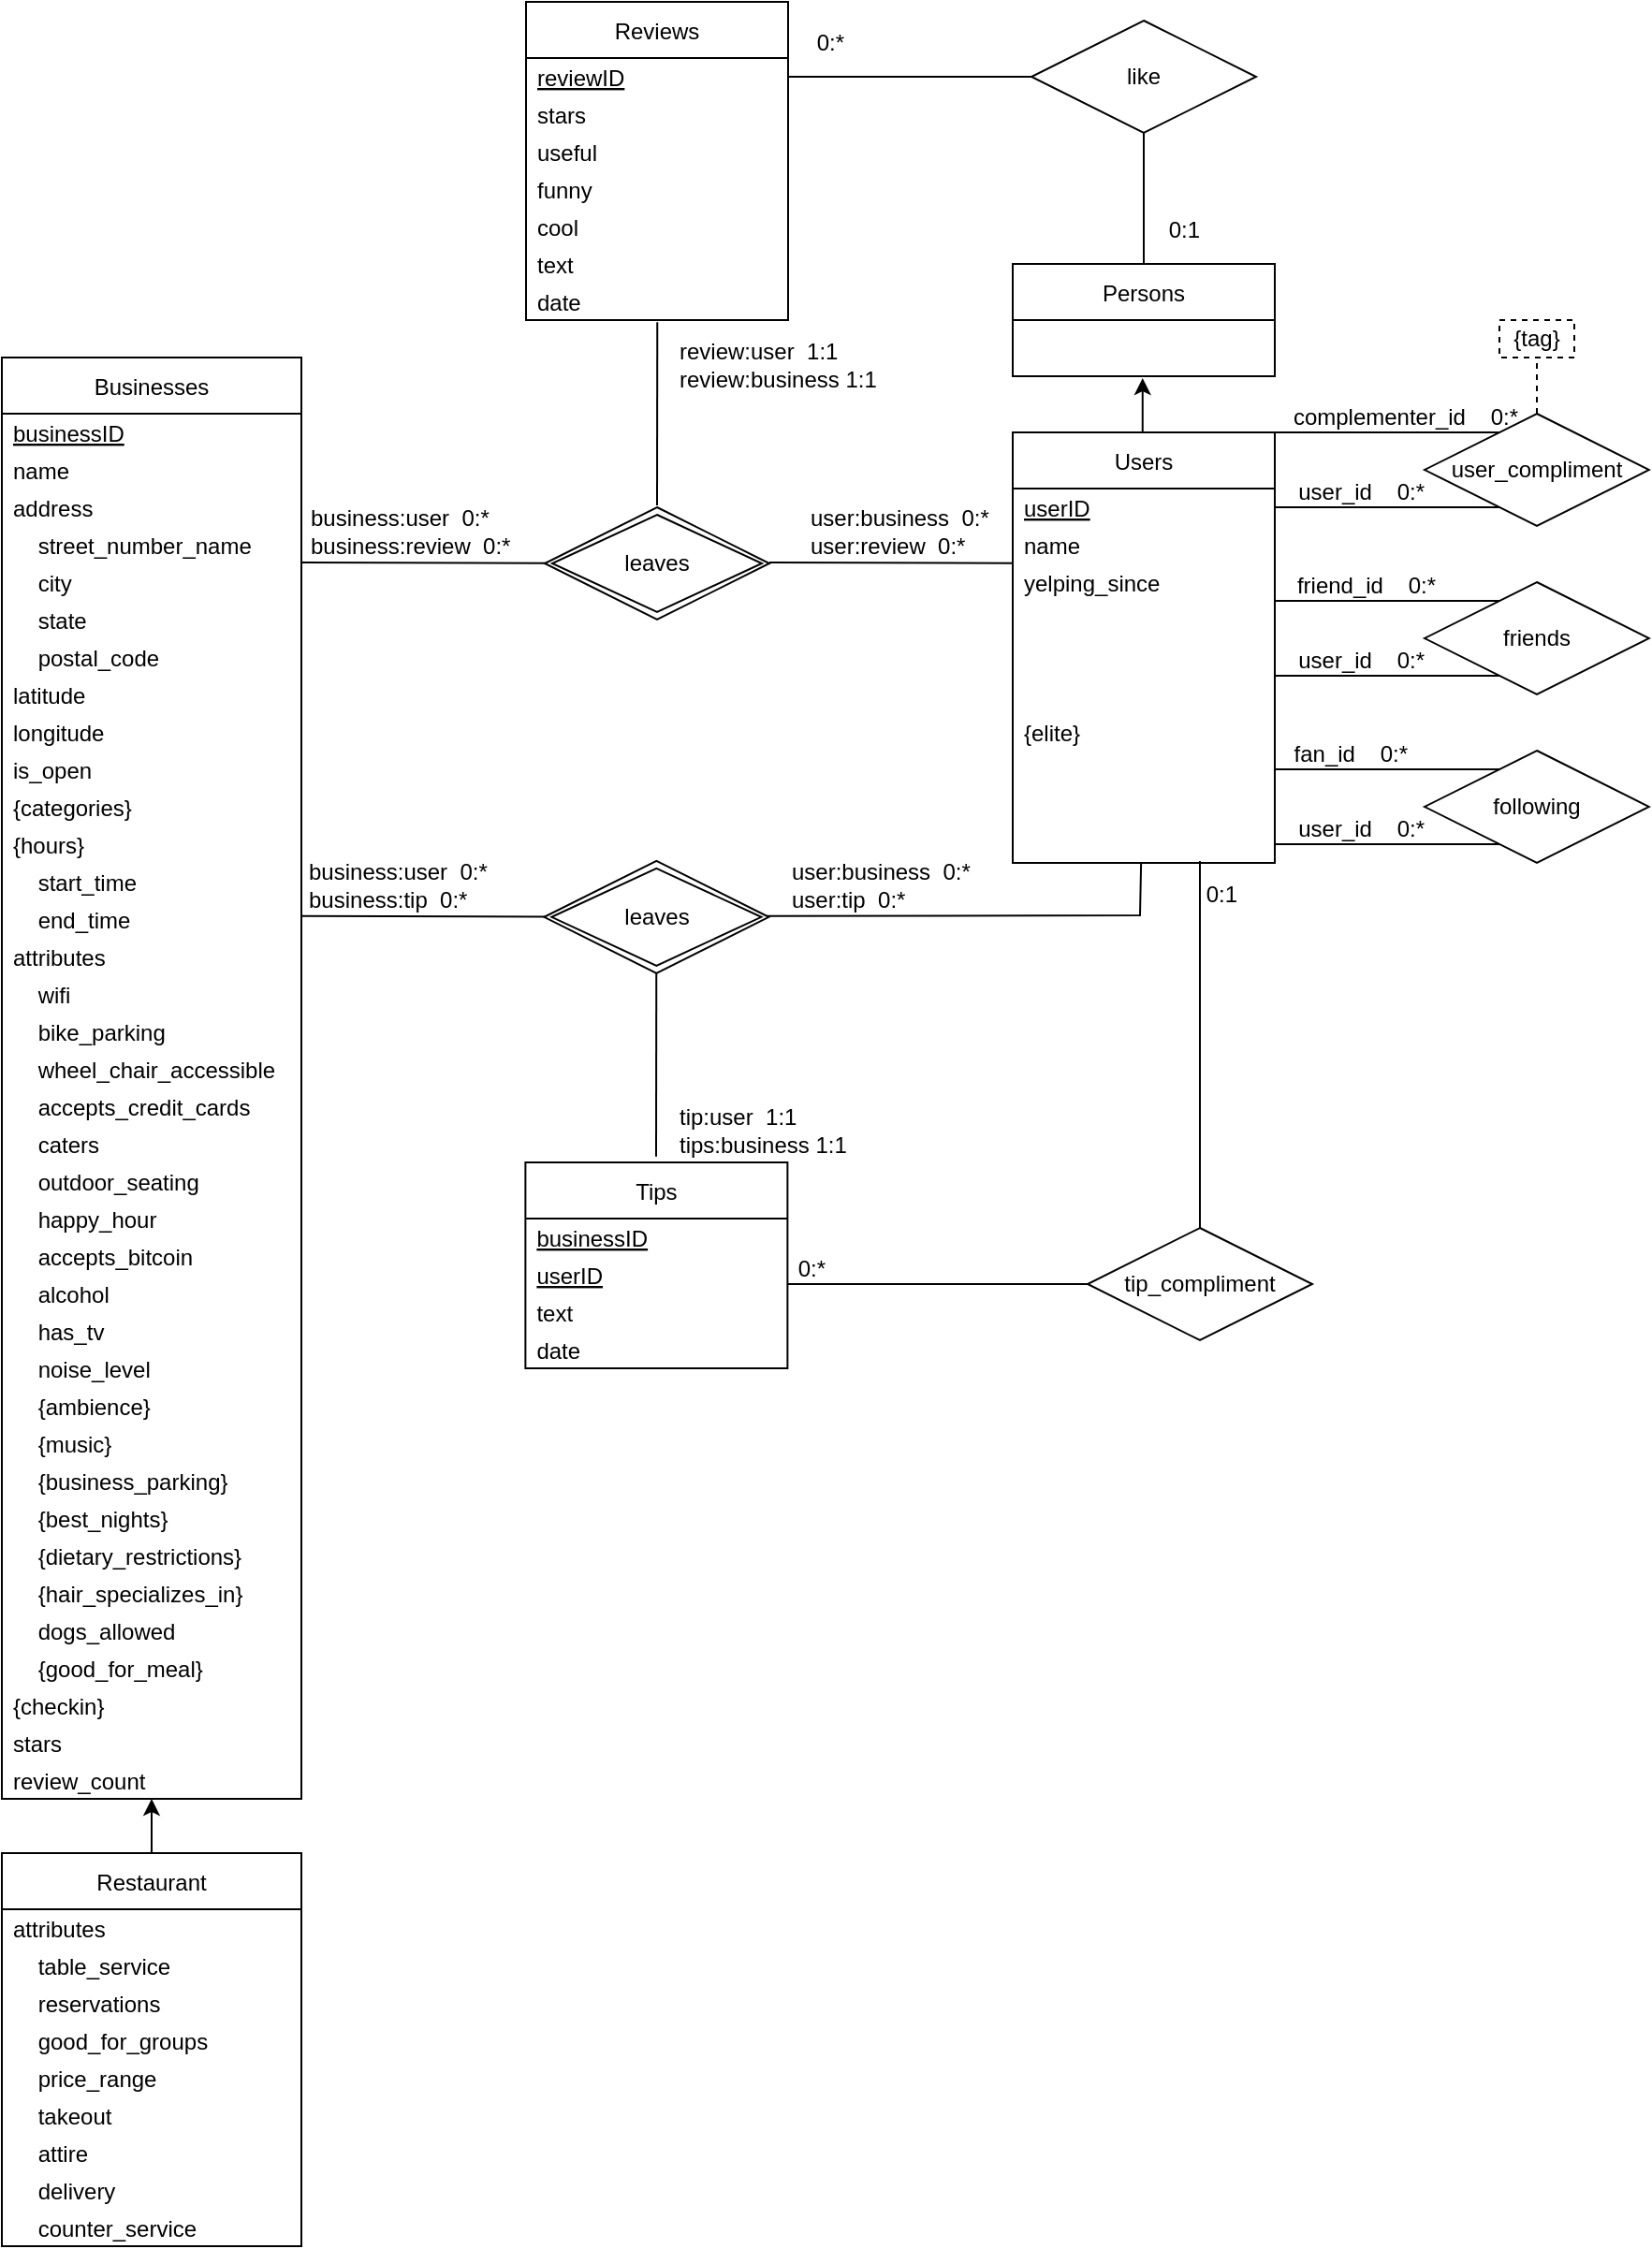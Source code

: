 <mxfile version="16.0.0" type="device" pages="2"><diagram id="R2lEEEUBdFMjLlhIrx00" name="Page-1"><mxGraphModel dx="2333" dy="1836" grid="1" gridSize="10" guides="1" tooltips="1" connect="1" arrows="1" fold="1" page="1" pageScale="1" pageWidth="850" pageHeight="1100" math="0" shadow="0" extFonts="Permanent Marker^https://fonts.googleapis.com/css?family=Permanent+Marker"><root><mxCell id="0"/><mxCell id="1" parent="0"/><mxCell id="F9UExPvMhBfRExoex4r--15" value="Businesses" style="swimlane;fontStyle=0;childLayout=stackLayout;horizontal=1;startSize=30;horizontalStack=0;resizeParent=1;resizeParentMax=0;resizeLast=0;collapsible=1;marginBottom=0;" parent="1" vertex="1"><mxGeometry x="-280" y="80" width="160" height="770" as="geometry"/></mxCell><mxCell id="F9UExPvMhBfRExoex4r--16" value="businessID" style="text;strokeColor=none;fillColor=none;align=left;verticalAlign=middle;spacingLeft=4;spacingRight=4;overflow=hidden;points=[[0,0.5],[1,0.5]];portConstraint=eastwest;rotatable=0;fontStyle=4" parent="F9UExPvMhBfRExoex4r--15" vertex="1"><mxGeometry y="30" width="160" height="20" as="geometry"/></mxCell><mxCell id="F9UExPvMhBfRExoex4r--34" value="name" style="text;strokeColor=none;fillColor=none;align=left;verticalAlign=middle;spacingLeft=4;spacingRight=4;overflow=hidden;points=[[0,0.5],[1,0.5]];portConstraint=eastwest;rotatable=0;fontStyle=0" parent="F9UExPvMhBfRExoex4r--15" vertex="1"><mxGeometry y="50" width="160" height="20" as="geometry"/></mxCell><mxCell id="2" value="address" style="text;strokeColor=none;fillColor=none;align=left;verticalAlign=middle;spacingLeft=4;spacingRight=4;overflow=hidden;points=[[0,0.5],[1,0.5]];portConstraint=eastwest;rotatable=0;fontStyle=0" parent="F9UExPvMhBfRExoex4r--15" vertex="1"><mxGeometry y="70" width="160" height="20" as="geometry"/></mxCell><mxCell id="3" value="    street_number_name" style="text;strokeColor=none;fillColor=none;align=left;verticalAlign=middle;spacingLeft=4;spacingRight=4;overflow=hidden;points=[[0,0.5],[1,0.5]];portConstraint=eastwest;rotatable=0;fontStyle=0" parent="F9UExPvMhBfRExoex4r--15" vertex="1"><mxGeometry y="90" width="160" height="20" as="geometry"/></mxCell><mxCell id="5" value="    city" style="text;strokeColor=none;fillColor=none;align=left;verticalAlign=middle;spacingLeft=4;spacingRight=4;overflow=hidden;points=[[0,0.5],[1,0.5]];portConstraint=eastwest;rotatable=0;fontStyle=0" parent="F9UExPvMhBfRExoex4r--15" vertex="1"><mxGeometry y="110" width="160" height="20" as="geometry"/></mxCell><mxCell id="4" value="    state" style="text;strokeColor=none;fillColor=none;align=left;verticalAlign=middle;spacingLeft=4;spacingRight=4;overflow=hidden;points=[[0,0.5],[1,0.5]];portConstraint=eastwest;rotatable=0;fontStyle=0" parent="F9UExPvMhBfRExoex4r--15" vertex="1"><mxGeometry y="130" width="160" height="20" as="geometry"/></mxCell><mxCell id="6" value="    postal_code" style="text;strokeColor=none;fillColor=none;align=left;verticalAlign=middle;spacingLeft=4;spacingRight=4;overflow=hidden;points=[[0,0.5],[1,0.5]];portConstraint=eastwest;rotatable=0;fontStyle=0" parent="F9UExPvMhBfRExoex4r--15" vertex="1"><mxGeometry y="150" width="160" height="20" as="geometry"/></mxCell><mxCell id="7" value="latitude" style="text;strokeColor=none;fillColor=none;align=left;verticalAlign=middle;spacingLeft=4;spacingRight=4;overflow=hidden;points=[[0,0.5],[1,0.5]];portConstraint=eastwest;rotatable=0;fontStyle=0" parent="F9UExPvMhBfRExoex4r--15" vertex="1"><mxGeometry y="170" width="160" height="20" as="geometry"/></mxCell><mxCell id="8" value="longitude" style="text;strokeColor=none;fillColor=none;align=left;verticalAlign=middle;spacingLeft=4;spacingRight=4;overflow=hidden;points=[[0,0.5],[1,0.5]];portConstraint=eastwest;rotatable=0;fontStyle=0" parent="F9UExPvMhBfRExoex4r--15" vertex="1"><mxGeometry y="190" width="160" height="20" as="geometry"/></mxCell><mxCell id="xQcT5AhBIkMw7Sv3e7_h-10" value="is_open" style="text;strokeColor=none;fillColor=none;align=left;verticalAlign=middle;spacingLeft=4;spacingRight=4;overflow=hidden;points=[[0,0.5],[1,0.5]];portConstraint=eastwest;rotatable=0;fontStyle=0" parent="F9UExPvMhBfRExoex4r--15" vertex="1"><mxGeometry y="210" width="160" height="20" as="geometry"/></mxCell><mxCell id="xQcT5AhBIkMw7Sv3e7_h-182" value="{categories}" style="text;strokeColor=none;fillColor=none;align=left;verticalAlign=middle;spacingLeft=4;spacingRight=4;overflow=hidden;points=[[0,0.5],[1,0.5]];portConstraint=eastwest;rotatable=0;fontStyle=0" parent="F9UExPvMhBfRExoex4r--15" vertex="1"><mxGeometry y="230" width="160" height="20" as="geometry"/></mxCell><mxCell id="xQcT5AhBIkMw7Sv3e7_h-183" value="{hours}" style="text;strokeColor=none;fillColor=none;align=left;verticalAlign=middle;spacingLeft=4;spacingRight=4;overflow=hidden;points=[[0,0.5],[1,0.5]];portConstraint=eastwest;rotatable=0;fontStyle=0" parent="F9UExPvMhBfRExoex4r--15" vertex="1"><mxGeometry y="250" width="160" height="20" as="geometry"/></mxCell><mxCell id="85" value="    start_time" style="text;strokeColor=none;fillColor=none;align=left;verticalAlign=middle;spacingLeft=4;spacingRight=4;overflow=hidden;points=[[0,0.5],[1,0.5]];portConstraint=eastwest;rotatable=0;fontStyle=0" parent="F9UExPvMhBfRExoex4r--15" vertex="1"><mxGeometry y="270" width="160" height="20" as="geometry"/></mxCell><mxCell id="87" value="    end_time" style="text;strokeColor=none;fillColor=none;align=left;verticalAlign=middle;spacingLeft=4;spacingRight=4;overflow=hidden;points=[[0,0.5],[1,0.5]];portConstraint=eastwest;rotatable=0;fontStyle=0" parent="F9UExPvMhBfRExoex4r--15" vertex="1"><mxGeometry y="290" width="160" height="20" as="geometry"/></mxCell><mxCell id="xQcT5AhBIkMw7Sv3e7_h-186" value="attributes" style="text;strokeColor=none;fillColor=none;align=left;verticalAlign=middle;spacingLeft=4;spacingRight=4;overflow=hidden;points=[[0,0.5],[1,0.5]];portConstraint=eastwest;rotatable=0;fontStyle=0" parent="F9UExPvMhBfRExoex4r--15" vertex="1"><mxGeometry y="310" width="160" height="20" as="geometry"/></mxCell><mxCell id="xQcT5AhBIkMw7Sv3e7_h-26" value="    wifi" style="text;strokeColor=none;fillColor=none;align=left;verticalAlign=middle;spacingLeft=4;spacingRight=4;overflow=hidden;points=[[0,0.5],[1,0.5]];portConstraint=eastwest;rotatable=0;fontStyle=0" parent="F9UExPvMhBfRExoex4r--15" vertex="1"><mxGeometry y="330" width="160" height="20" as="geometry"/></mxCell><mxCell id="xQcT5AhBIkMw7Sv3e7_h-29" value="    bike_parking" style="text;strokeColor=none;fillColor=none;align=left;verticalAlign=middle;spacingLeft=4;spacingRight=4;overflow=hidden;points=[[0,0.5],[1,0.5]];portConstraint=eastwest;rotatable=0;fontStyle=0" parent="F9UExPvMhBfRExoex4r--15" vertex="1"><mxGeometry y="350" width="160" height="20" as="geometry"/></mxCell><mxCell id="xQcT5AhBIkMw7Sv3e7_h-37" value="    wheel_chair_accessible" style="text;strokeColor=none;fillColor=none;align=left;verticalAlign=middle;spacingLeft=4;spacingRight=4;overflow=hidden;points=[[0,0.5],[1,0.5]];portConstraint=eastwest;rotatable=0;fontStyle=0" parent="F9UExPvMhBfRExoex4r--15" vertex="1"><mxGeometry y="370" width="160" height="20" as="geometry"/></mxCell><mxCell id="xQcT5AhBIkMw7Sv3e7_h-35" value="    accepts_credit_cards" style="text;strokeColor=none;fillColor=none;align=left;verticalAlign=middle;spacingLeft=4;spacingRight=4;overflow=hidden;points=[[0,0.5],[1,0.5]];portConstraint=eastwest;rotatable=0;fontStyle=0" parent="F9UExPvMhBfRExoex4r--15" vertex="1"><mxGeometry y="390" width="160" height="20" as="geometry"/></mxCell><mxCell id="xQcT5AhBIkMw7Sv3e7_h-38" value="    caters" style="text;strokeColor=none;fillColor=none;align=left;verticalAlign=middle;spacingLeft=4;spacingRight=4;overflow=hidden;points=[[0,0.5],[1,0.5]];portConstraint=eastwest;rotatable=0;fontStyle=0" parent="F9UExPvMhBfRExoex4r--15" vertex="1"><mxGeometry y="410" width="160" height="20" as="geometry"/></mxCell><mxCell id="xQcT5AhBIkMw7Sv3e7_h-39" value="    outdoor_seating" style="text;strokeColor=none;fillColor=none;align=left;verticalAlign=middle;spacingLeft=4;spacingRight=4;overflow=hidden;points=[[0,0.5],[1,0.5]];portConstraint=eastwest;rotatable=0;fontStyle=0" parent="F9UExPvMhBfRExoex4r--15" vertex="1"><mxGeometry y="430" width="160" height="20" as="geometry"/></mxCell><mxCell id="xQcT5AhBIkMw7Sv3e7_h-66" value="    happy_hour" style="text;strokeColor=none;fillColor=none;align=left;verticalAlign=middle;spacingLeft=4;spacingRight=4;overflow=hidden;points=[[0,0.5],[1,0.5]];portConstraint=eastwest;rotatable=0;fontStyle=0" parent="F9UExPvMhBfRExoex4r--15" vertex="1"><mxGeometry y="450" width="160" height="20" as="geometry"/></mxCell><mxCell id="xQcT5AhBIkMw7Sv3e7_h-67" value="    accepts_bitcoin" style="text;strokeColor=none;fillColor=none;align=left;verticalAlign=middle;spacingLeft=4;spacingRight=4;overflow=hidden;points=[[0,0.5],[1,0.5]];portConstraint=eastwest;rotatable=0;fontStyle=0" parent="F9UExPvMhBfRExoex4r--15" vertex="1"><mxGeometry y="470" width="160" height="20" as="geometry"/></mxCell><mxCell id="xQcT5AhBIkMw7Sv3e7_h-70" value="    alcohol" style="text;strokeColor=none;fillColor=none;align=left;verticalAlign=middle;spacingLeft=4;spacingRight=4;overflow=hidden;points=[[0,0.5],[1,0.5]];portConstraint=eastwest;rotatable=0;fontStyle=0" parent="F9UExPvMhBfRExoex4r--15" vertex="1"><mxGeometry y="490" width="160" height="20" as="geometry"/></mxCell><mxCell id="xQcT5AhBIkMw7Sv3e7_h-69" value="    has_tv" style="text;strokeColor=none;fillColor=none;align=left;verticalAlign=middle;spacingLeft=4;spacingRight=4;overflow=hidden;points=[[0,0.5],[1,0.5]];portConstraint=eastwest;rotatable=0;fontStyle=0" parent="F9UExPvMhBfRExoex4r--15" vertex="1"><mxGeometry y="510" width="160" height="20" as="geometry"/></mxCell><mxCell id="xQcT5AhBIkMw7Sv3e7_h-73" value="    noise_level" style="text;strokeColor=none;fillColor=none;align=left;verticalAlign=middle;spacingLeft=4;spacingRight=4;overflow=hidden;points=[[0,0.5],[1,0.5]];portConstraint=eastwest;rotatable=0;fontStyle=0" parent="F9UExPvMhBfRExoex4r--15" vertex="1"><mxGeometry y="530" width="160" height="20" as="geometry"/></mxCell><mxCell id="xQcT5AhBIkMw7Sv3e7_h-177" value="    {ambience}" style="text;strokeColor=none;fillColor=none;align=left;verticalAlign=middle;spacingLeft=4;spacingRight=4;overflow=hidden;points=[[0,0.5],[1,0.5]];portConstraint=eastwest;rotatable=0;fontStyle=0" parent="F9UExPvMhBfRExoex4r--15" vertex="1"><mxGeometry y="550" width="160" height="20" as="geometry"/></mxCell><mxCell id="xQcT5AhBIkMw7Sv3e7_h-178" value="    {music}" style="text;strokeColor=none;fillColor=none;align=left;verticalAlign=middle;spacingLeft=4;spacingRight=4;overflow=hidden;points=[[0,0.5],[1,0.5]];portConstraint=eastwest;rotatable=0;fontStyle=0" parent="F9UExPvMhBfRExoex4r--15" vertex="1"><mxGeometry y="570" width="160" height="20" as="geometry"/></mxCell><mxCell id="xQcT5AhBIkMw7Sv3e7_h-179" value="    {business_parking}" style="text;strokeColor=none;fillColor=none;align=left;verticalAlign=middle;spacingLeft=4;spacingRight=4;overflow=hidden;points=[[0,0.5],[1,0.5]];portConstraint=eastwest;rotatable=0;fontStyle=0" parent="F9UExPvMhBfRExoex4r--15" vertex="1"><mxGeometry y="590" width="160" height="20" as="geometry"/></mxCell><mxCell id="xQcT5AhBIkMw7Sv3e7_h-181" value="    {best_nights}" style="text;strokeColor=none;fillColor=none;align=left;verticalAlign=middle;spacingLeft=4;spacingRight=4;overflow=hidden;points=[[0,0.5],[1,0.5]];portConstraint=eastwest;rotatable=0;fontStyle=0" parent="F9UExPvMhBfRExoex4r--15" vertex="1"><mxGeometry y="610" width="160" height="20" as="geometry"/></mxCell><mxCell id="xQcT5AhBIkMw7Sv3e7_h-185" value="    {dietary_restrictions}" style="text;strokeColor=none;fillColor=none;align=left;verticalAlign=middle;spacingLeft=4;spacingRight=4;overflow=hidden;points=[[0,0.5],[1,0.5]];portConstraint=eastwest;rotatable=0;fontStyle=0" parent="F9UExPvMhBfRExoex4r--15" vertex="1"><mxGeometry y="630" width="160" height="20" as="geometry"/></mxCell><mxCell id="xQcT5AhBIkMw7Sv3e7_h-184" value="    {hair_specializes_in}" style="text;strokeColor=none;fillColor=none;align=left;verticalAlign=middle;spacingLeft=4;spacingRight=4;overflow=hidden;points=[[0,0.5],[1,0.5]];portConstraint=eastwest;rotatable=0;fontStyle=0" parent="F9UExPvMhBfRExoex4r--15" vertex="1"><mxGeometry y="650" width="160" height="20" as="geometry"/></mxCell><mxCell id="xQcT5AhBIkMw7Sv3e7_h-71" value="    dogs_allowed" style="text;strokeColor=none;fillColor=none;align=left;verticalAlign=middle;spacingLeft=4;spacingRight=4;overflow=hidden;points=[[0,0.5],[1,0.5]];portConstraint=eastwest;rotatable=0;fontStyle=0" parent="F9UExPvMhBfRExoex4r--15" vertex="1"><mxGeometry y="670" width="160" height="20" as="geometry"/></mxCell><mxCell id="xQcT5AhBIkMw7Sv3e7_h-190" value="    {good_for_meal}" style="text;strokeColor=none;fillColor=none;align=left;verticalAlign=middle;spacingLeft=4;spacingRight=4;overflow=hidden;points=[[0,0.5],[1,0.5]];portConstraint=eastwest;rotatable=0;fontStyle=0" parent="F9UExPvMhBfRExoex4r--15" vertex="1"><mxGeometry y="690" width="160" height="20" as="geometry"/></mxCell><mxCell id="xQcT5AhBIkMw7Sv3e7_h-198" value="{checkin}" style="text;strokeColor=none;fillColor=none;align=left;verticalAlign=middle;spacingLeft=4;spacingRight=4;overflow=hidden;points=[[0,0.5],[1,0.5]];portConstraint=eastwest;rotatable=0;fontStyle=0" parent="F9UExPvMhBfRExoex4r--15" vertex="1"><mxGeometry y="710" width="160" height="20" as="geometry"/></mxCell><mxCell id="98" value="stars" style="text;strokeColor=none;fillColor=none;align=left;verticalAlign=middle;spacingLeft=4;spacingRight=4;overflow=hidden;points=[[0,0.5],[1,0.5]];portConstraint=eastwest;rotatable=0;fontStyle=0" parent="F9UExPvMhBfRExoex4r--15" vertex="1"><mxGeometry y="730" width="160" height="20" as="geometry"/></mxCell><mxCell id="99" value="review_count" style="text;strokeColor=none;fillColor=none;align=left;verticalAlign=middle;spacingLeft=4;spacingRight=4;overflow=hidden;points=[[0,0.5],[1,0.5]];portConstraint=eastwest;rotatable=0;fontStyle=0" parent="F9UExPvMhBfRExoex4r--15" vertex="1"><mxGeometry y="750" width="160" height="20" as="geometry"/></mxCell><mxCell id="xQcT5AhBIkMw7Sv3e7_h-76" value="Restaurant" style="swimlane;fontStyle=0;childLayout=stackLayout;horizontal=1;startSize=30;horizontalStack=0;resizeParent=1;resizeParentMax=0;resizeLast=0;collapsible=1;marginBottom=0;" parent="1" vertex="1"><mxGeometry x="-280" y="879" width="160" height="210" as="geometry"/></mxCell><mxCell id="xQcT5AhBIkMw7Sv3e7_h-78" value="attributes" style="text;strokeColor=none;fillColor=none;align=left;verticalAlign=middle;spacingLeft=4;spacingRight=4;overflow=hidden;points=[[0,0.5],[1,0.5]];portConstraint=eastwest;rotatable=0;fontStyle=0" parent="xQcT5AhBIkMw7Sv3e7_h-76" vertex="1"><mxGeometry y="30" width="160" height="20" as="geometry"/></mxCell><mxCell id="xQcT5AhBIkMw7Sv3e7_h-188" value="    table_service" style="text;strokeColor=none;fillColor=none;align=left;verticalAlign=middle;spacingLeft=4;spacingRight=4;overflow=hidden;points=[[0,0.5],[1,0.5]];portConstraint=eastwest;rotatable=0;fontStyle=0" parent="xQcT5AhBIkMw7Sv3e7_h-76" vertex="1"><mxGeometry y="50" width="160" height="20" as="geometry"/></mxCell><mxCell id="xQcT5AhBIkMw7Sv3e7_h-82" value="    reservations" style="text;strokeColor=none;fillColor=none;align=left;verticalAlign=middle;spacingLeft=4;spacingRight=4;overflow=hidden;points=[[0,0.5],[1,0.5]];portConstraint=eastwest;rotatable=0;fontStyle=0" parent="xQcT5AhBIkMw7Sv3e7_h-76" vertex="1"><mxGeometry y="70" width="160" height="20" as="geometry"/></mxCell><mxCell id="xQcT5AhBIkMw7Sv3e7_h-86" value="    good_for_groups" style="text;strokeColor=none;fillColor=none;align=left;verticalAlign=middle;spacingLeft=4;spacingRight=4;overflow=hidden;points=[[0,0.5],[1,0.5]];portConstraint=eastwest;rotatable=0;fontStyle=0" parent="xQcT5AhBIkMw7Sv3e7_h-76" vertex="1"><mxGeometry y="90" width="160" height="20" as="geometry"/></mxCell><mxCell id="xQcT5AhBIkMw7Sv3e7_h-89" value="    price_range" style="text;strokeColor=none;fillColor=none;align=left;verticalAlign=middle;spacingLeft=4;spacingRight=4;overflow=hidden;points=[[0,0.5],[1,0.5]];portConstraint=eastwest;rotatable=0;fontStyle=0" parent="xQcT5AhBIkMw7Sv3e7_h-76" vertex="1"><mxGeometry y="110" width="160" height="20" as="geometry"/></mxCell><mxCell id="xQcT5AhBIkMw7Sv3e7_h-94" value="    takeout" style="text;strokeColor=none;fillColor=none;align=left;verticalAlign=middle;spacingLeft=4;spacingRight=4;overflow=hidden;points=[[0,0.5],[1,0.5]];portConstraint=eastwest;rotatable=0;fontStyle=0" parent="xQcT5AhBIkMw7Sv3e7_h-76" vertex="1"><mxGeometry y="130" width="160" height="20" as="geometry"/></mxCell><mxCell id="xQcT5AhBIkMw7Sv3e7_h-95" value="    attire" style="text;strokeColor=none;fillColor=none;align=left;verticalAlign=middle;spacingLeft=4;spacingRight=4;overflow=hidden;points=[[0,0.5],[1,0.5]];portConstraint=eastwest;rotatable=0;fontStyle=0" parent="xQcT5AhBIkMw7Sv3e7_h-76" vertex="1"><mxGeometry y="150" width="160" height="20" as="geometry"/></mxCell><mxCell id="xQcT5AhBIkMw7Sv3e7_h-96" value="    delivery" style="text;strokeColor=none;fillColor=none;align=left;verticalAlign=middle;spacingLeft=4;spacingRight=4;overflow=hidden;points=[[0,0.5],[1,0.5]];portConstraint=eastwest;rotatable=0;fontStyle=0" parent="xQcT5AhBIkMw7Sv3e7_h-76" vertex="1"><mxGeometry y="170" width="160" height="20" as="geometry"/></mxCell><mxCell id="100" value="    counter_service" style="text;strokeColor=none;fillColor=none;align=left;verticalAlign=middle;spacingLeft=4;spacingRight=4;overflow=hidden;points=[[0,0.5],[1,0.5]];portConstraint=eastwest;rotatable=0;fontStyle=0" parent="xQcT5AhBIkMw7Sv3e7_h-76" vertex="1"><mxGeometry y="190" width="160" height="20" as="geometry"/></mxCell><mxCell id="56" value="Reviews" style="swimlane;fontStyle=0;childLayout=stackLayout;horizontal=1;startSize=30;horizontalStack=0;resizeParent=1;resizeParentMax=0;resizeLast=0;collapsible=1;marginBottom=0;" parent="1" vertex="1"><mxGeometry y="-110" width="140" height="170" as="geometry"/></mxCell><mxCell id="57" value="reviewID" style="text;strokeColor=none;fillColor=none;align=left;verticalAlign=middle;spacingLeft=4;spacingRight=4;overflow=hidden;points=[[0,0.5],[1,0.5]];portConstraint=eastwest;rotatable=0;fontStyle=4" parent="56" vertex="1"><mxGeometry y="30" width="140" height="20" as="geometry"/></mxCell><mxCell id="58" value="stars" style="text;strokeColor=none;fillColor=none;align=left;verticalAlign=middle;spacingLeft=4;spacingRight=4;overflow=hidden;points=[[0,0.5],[1,0.5]];portConstraint=eastwest;rotatable=0;fontStyle=0" parent="56" vertex="1"><mxGeometry y="50" width="140" height="20" as="geometry"/></mxCell><mxCell id="59" value="useful" style="text;strokeColor=none;fillColor=none;align=left;verticalAlign=middle;spacingLeft=4;spacingRight=4;overflow=hidden;points=[[0,0.5],[1,0.5]];portConstraint=eastwest;rotatable=0;fontStyle=0" parent="56" vertex="1"><mxGeometry y="70" width="140" height="20" as="geometry"/></mxCell><mxCell id="60" value="funny" style="text;strokeColor=none;fillColor=none;align=left;verticalAlign=middle;spacingLeft=4;spacingRight=4;overflow=hidden;points=[[0,0.5],[1,0.5]];portConstraint=eastwest;rotatable=0;fontStyle=0" parent="56" vertex="1"><mxGeometry y="90" width="140" height="20" as="geometry"/></mxCell><mxCell id="61" value="cool" style="text;strokeColor=none;fillColor=none;align=left;verticalAlign=middle;spacingLeft=4;spacingRight=4;overflow=hidden;points=[[0,0.5],[1,0.5]];portConstraint=eastwest;rotatable=0;fontStyle=0" parent="56" vertex="1"><mxGeometry y="110" width="140" height="20" as="geometry"/></mxCell><mxCell id="62" value="text" style="text;strokeColor=none;fillColor=none;align=left;verticalAlign=middle;spacingLeft=4;spacingRight=4;overflow=hidden;points=[[0,0.5],[1,0.5]];portConstraint=eastwest;rotatable=0;fontStyle=0" parent="56" vertex="1"><mxGeometry y="130" width="140" height="20" as="geometry"/></mxCell><mxCell id="63" value="date" style="text;strokeColor=none;fillColor=none;align=left;verticalAlign=middle;spacingLeft=4;spacingRight=4;overflow=hidden;points=[[0,0.5],[1,0.5]];portConstraint=eastwest;rotatable=0;fontStyle=0" parent="56" vertex="1"><mxGeometry y="150" width="140" height="20" as="geometry"/></mxCell><mxCell id="xQcT5AhBIkMw7Sv3e7_h-106" value="Tips" style="swimlane;fontStyle=0;childLayout=stackLayout;horizontal=1;startSize=30;horizontalStack=0;resizeParent=1;resizeParentMax=0;resizeLast=0;collapsible=1;marginBottom=0;" parent="1" vertex="1"><mxGeometry x="-0.31" y="510" width="140" height="110" as="geometry"/></mxCell><mxCell id="xQcT5AhBIkMw7Sv3e7_h-107" value="businessID" style="text;strokeColor=none;fillColor=none;align=left;verticalAlign=middle;spacingLeft=4;spacingRight=4;overflow=hidden;points=[[0,0.5],[1,0.5]];portConstraint=eastwest;rotatable=0;fontStyle=4" parent="xQcT5AhBIkMw7Sv3e7_h-106" vertex="1"><mxGeometry y="30" width="140" height="20" as="geometry"/></mxCell><mxCell id="xQcT5AhBIkMw7Sv3e7_h-108" value="userID" style="text;strokeColor=none;fillColor=none;align=left;verticalAlign=middle;spacingLeft=4;spacingRight=4;overflow=hidden;points=[[0,0.5],[1,0.5]];portConstraint=eastwest;rotatable=0;fontStyle=4" parent="xQcT5AhBIkMw7Sv3e7_h-106" vertex="1"><mxGeometry y="50" width="140" height="20" as="geometry"/></mxCell><mxCell id="xQcT5AhBIkMw7Sv3e7_h-116" value="text" style="text;strokeColor=none;fillColor=none;align=left;verticalAlign=middle;spacingLeft=4;spacingRight=4;overflow=hidden;points=[[0,0.5],[1,0.5]];portConstraint=eastwest;rotatable=0;fontStyle=0" parent="xQcT5AhBIkMw7Sv3e7_h-106" vertex="1"><mxGeometry y="70" width="140" height="20" as="geometry"/></mxCell><mxCell id="xQcT5AhBIkMw7Sv3e7_h-117" value="date" style="text;strokeColor=none;fillColor=none;align=left;verticalAlign=middle;spacingLeft=4;spacingRight=4;overflow=hidden;points=[[0,0.5],[1,0.5]];portConstraint=eastwest;rotatable=0;fontStyle=0" parent="xQcT5AhBIkMw7Sv3e7_h-106" vertex="1"><mxGeometry y="90" width="140" height="20" as="geometry"/></mxCell><mxCell id="67" value="Users" style="swimlane;fontStyle=0;childLayout=stackLayout;horizontal=1;startSize=30;horizontalStack=0;resizeParent=1;resizeParentMax=0;resizeLast=0;collapsible=1;marginBottom=0;" parent="1" vertex="1"><mxGeometry x="260" y="120" width="140" height="230" as="geometry"/></mxCell><mxCell id="68" value="userID" style="text;strokeColor=none;fillColor=none;align=left;verticalAlign=middle;spacingLeft=4;spacingRight=4;overflow=hidden;points=[[0,0.5],[1,0.5]];portConstraint=eastwest;rotatable=0;fontStyle=4" parent="67" vertex="1"><mxGeometry y="30" width="140" height="20" as="geometry"/></mxCell><mxCell id="69" value="name" style="text;strokeColor=none;fillColor=none;align=left;verticalAlign=middle;spacingLeft=4;spacingRight=4;overflow=hidden;points=[[0,0.5],[1,0.5]];portConstraint=eastwest;rotatable=0;fontStyle=0" parent="67" vertex="1"><mxGeometry y="50" width="140" height="20" as="geometry"/></mxCell><mxCell id="71" value="yelping_since" style="text;strokeColor=none;fillColor=none;align=left;verticalAlign=middle;spacingLeft=4;spacingRight=4;overflow=hidden;points=[[0,0.5],[1,0.5]];portConstraint=eastwest;rotatable=0;fontStyle=0" parent="67" vertex="1"><mxGeometry y="70" width="140" height="20" as="geometry"/></mxCell><mxCell id="xQcT5AhBIkMw7Sv3e7_h-196" value="{elite}" style="text;strokeColor=none;fillColor=none;align=left;verticalAlign=middle;spacingLeft=4;spacingRight=4;overflow=hidden;points=[[0,0.5],[1,0.5]];portConstraint=eastwest;rotatable=0;fontStyle=0" parent="67" vertex="1"><mxGeometry y="90" width="140" height="140" as="geometry"/></mxCell><mxCell id="xQcT5AhBIkMw7Sv3e7_h-189" value="" style="endArrow=classic;html=1;" parent="1" source="xQcT5AhBIkMw7Sv3e7_h-76" edge="1"><mxGeometry width="50" height="50" relative="1" as="geometry"><mxPoint x="-200.5" y="840" as="sourcePoint"/><mxPoint x="-200" y="850" as="targetPoint"/></mxGeometry></mxCell><mxCell id="xQcT5AhBIkMw7Sv3e7_h-193" value="leaves" style="shape=rhombus;double=1;perimeter=rhombusPerimeter;whiteSpace=wrap;html=1;align=center;" parent="1" vertex="1"><mxGeometry x="10" y="160" width="120" height="60" as="geometry"/></mxCell><mxCell id="xQcT5AhBIkMw7Sv3e7_h-206" value="friends" style="shape=rhombus;perimeter=rhombusPerimeter;whiteSpace=wrap;html=1;align=center;" parent="1" vertex="1"><mxGeometry x="480" y="200" width="120" height="60" as="geometry"/></mxCell><mxCell id="xQcT5AhBIkMw7Sv3e7_h-211" value="" style="endArrow=none;html=1;rounded=0;" parent="1" edge="1"><mxGeometry relative="1" as="geometry"><mxPoint x="400" y="250" as="sourcePoint"/><mxPoint x="520" y="250" as="targetPoint"/></mxGeometry></mxCell><mxCell id="xQcT5AhBIkMw7Sv3e7_h-212" value="user_id&amp;nbsp; &amp;nbsp; 0:*" style="resizable=0;html=1;align=right;verticalAlign=bottom;" parent="xQcT5AhBIkMw7Sv3e7_h-211" connectable="0" vertex="1"><mxGeometry x="1" relative="1" as="geometry"><mxPoint x="-40" as="offset"/></mxGeometry></mxCell><mxCell id="xQcT5AhBIkMw7Sv3e7_h-213" value="" style="endArrow=none;html=1;rounded=0;" parent="1" edge="1"><mxGeometry relative="1" as="geometry"><mxPoint x="400" y="210" as="sourcePoint"/><mxPoint x="520" y="210" as="targetPoint"/></mxGeometry></mxCell><mxCell id="xQcT5AhBIkMw7Sv3e7_h-214" value="friend_id&amp;nbsp; &amp;nbsp; 0:*" style="resizable=0;html=1;align=right;verticalAlign=bottom;" parent="xQcT5AhBIkMw7Sv3e7_h-213" connectable="0" vertex="1"><mxGeometry x="1" relative="1" as="geometry"><mxPoint x="-34" as="offset"/></mxGeometry></mxCell><mxCell id="xQcT5AhBIkMw7Sv3e7_h-216" value="" style="endArrow=none;html=1;rounded=0;" parent="1" target="xQcT5AhBIkMw7Sv3e7_h-193" edge="1"><mxGeometry relative="1" as="geometry"><mxPoint x="-120" y="189.5" as="sourcePoint"/><mxPoint y="189.5" as="targetPoint"/></mxGeometry></mxCell><mxCell id="xQcT5AhBIkMw7Sv3e7_h-217" value="business:user&amp;nbsp; 0:*&lt;br&gt;business:review&amp;nbsp; 0:*" style="resizable=0;html=1;align=left;verticalAlign=bottom;" parent="xQcT5AhBIkMw7Sv3e7_h-216" connectable="0" vertex="1"><mxGeometry x="1" relative="1" as="geometry"><mxPoint x="-127" as="offset"/></mxGeometry></mxCell><mxCell id="xQcT5AhBIkMw7Sv3e7_h-218" value="" style="endArrow=none;html=1;rounded=0;" parent="1" edge="1"><mxGeometry relative="1" as="geometry"><mxPoint x="130" y="189.5" as="sourcePoint"/><mxPoint x="260.314" y="189.843" as="targetPoint"/></mxGeometry></mxCell><mxCell id="xQcT5AhBIkMw7Sv3e7_h-219" value="user:business&amp;nbsp; 0:*&lt;br&gt;user:review&amp;nbsp; 0:*" style="resizable=0;html=1;align=left;verticalAlign=bottom;" parent="xQcT5AhBIkMw7Sv3e7_h-218" connectable="0" vertex="1"><mxGeometry x="1" relative="1" as="geometry"><mxPoint x="-110" as="offset"/></mxGeometry></mxCell><mxCell id="xQcT5AhBIkMw7Sv3e7_h-221" value="" style="endArrow=none;html=1;rounded=0;entryX=0.501;entryY=1.054;entryDx=0;entryDy=0;entryPerimeter=0;" parent="1" target="63" edge="1"><mxGeometry relative="1" as="geometry"><mxPoint x="70" y="159" as="sourcePoint"/><mxPoint x="200.314" y="159.343" as="targetPoint"/></mxGeometry></mxCell><mxCell id="xQcT5AhBIkMw7Sv3e7_h-222" value="review:user&amp;nbsp; 1:1&lt;br&gt;review:business 1:1" style="resizable=0;html=1;align=left;verticalAlign=bottom;" parent="xQcT5AhBIkMw7Sv3e7_h-221" connectable="0" vertex="1"><mxGeometry x="1" relative="1" as="geometry"><mxPoint x="10" y="39" as="offset"/></mxGeometry></mxCell><mxCell id="xQcT5AhBIkMw7Sv3e7_h-223" value="user_compliment" style="shape=rhombus;perimeter=rhombusPerimeter;whiteSpace=wrap;html=1;align=center;" parent="1" vertex="1"><mxGeometry x="480" y="110" width="120" height="60" as="geometry"/></mxCell><mxCell id="xQcT5AhBIkMw7Sv3e7_h-224" value="" style="endArrow=none;html=1;rounded=0;" parent="1" edge="1"><mxGeometry relative="1" as="geometry"><mxPoint x="400" y="160" as="sourcePoint"/><mxPoint x="520" y="160" as="targetPoint"/></mxGeometry></mxCell><mxCell id="xQcT5AhBIkMw7Sv3e7_h-225" value="user_id&amp;nbsp; &amp;nbsp; 0:*" style="resizable=0;html=1;align=right;verticalAlign=bottom;" parent="xQcT5AhBIkMw7Sv3e7_h-224" connectable="0" vertex="1"><mxGeometry x="1" relative="1" as="geometry"><mxPoint x="-40" as="offset"/></mxGeometry></mxCell><mxCell id="xQcT5AhBIkMw7Sv3e7_h-226" value="" style="endArrow=none;html=1;rounded=0;" parent="1" edge="1"><mxGeometry relative="1" as="geometry"><mxPoint x="400" y="120" as="sourcePoint"/><mxPoint x="520" y="120" as="targetPoint"/></mxGeometry></mxCell><mxCell id="xQcT5AhBIkMw7Sv3e7_h-227" value="complementer_id&amp;nbsp; &amp;nbsp; 0:*" style="resizable=0;html=1;align=right;verticalAlign=bottom;" parent="xQcT5AhBIkMw7Sv3e7_h-226" connectable="0" vertex="1"><mxGeometry x="1" relative="1" as="geometry"><mxPoint x="10" as="offset"/></mxGeometry></mxCell><mxCell id="xQcT5AhBIkMw7Sv3e7_h-238" value="{tag}" style="rounded=0;whiteSpace=wrap;html=1;dashed=1;" parent="1" vertex="1"><mxGeometry x="520" y="60" width="40" height="20" as="geometry"/></mxCell><mxCell id="xQcT5AhBIkMw7Sv3e7_h-242" value="" style="endArrow=none;dashed=1;html=1;exitX=0.5;exitY=0;exitDx=0;exitDy=0;" parent="1" source="xQcT5AhBIkMw7Sv3e7_h-223" edge="1"><mxGeometry width="50" height="50" relative="1" as="geometry"><mxPoint x="490" y="110" as="sourcePoint"/><mxPoint x="540" y="80" as="targetPoint"/></mxGeometry></mxCell><mxCell id="xQcT5AhBIkMw7Sv3e7_h-243" value="leaves" style="shape=rhombus;double=1;perimeter=rhombusPerimeter;whiteSpace=wrap;html=1;align=center;" parent="1" vertex="1"><mxGeometry x="9.69" y="348.92" width="120" height="60" as="geometry"/></mxCell><mxCell id="xQcT5AhBIkMw7Sv3e7_h-244" value="" style="endArrow=none;html=1;rounded=0;" parent="1" target="xQcT5AhBIkMw7Sv3e7_h-243" edge="1"><mxGeometry relative="1" as="geometry"><mxPoint x="-120.31" y="378.42" as="sourcePoint"/><mxPoint x="-0.31" y="378.42" as="targetPoint"/></mxGeometry></mxCell><mxCell id="xQcT5AhBIkMw7Sv3e7_h-245" value="business:user&amp;nbsp; 0:*&lt;br&gt;business:tip&amp;nbsp; 0:*" style="resizable=0;html=1;align=left;verticalAlign=bottom;" parent="xQcT5AhBIkMw7Sv3e7_h-244" connectable="0" vertex="1"><mxGeometry x="1" relative="1" as="geometry"><mxPoint x="-128" as="offset"/></mxGeometry></mxCell><mxCell id="xQcT5AhBIkMw7Sv3e7_h-246" value="" style="endArrow=none;html=1;rounded=0;" parent="1" target="xQcT5AhBIkMw7Sv3e7_h-196" edge="1"><mxGeometry relative="1" as="geometry"><mxPoint x="128.69" y="378.42" as="sourcePoint"/><mxPoint x="327" y="350" as="targetPoint"/><Array as="points"><mxPoint x="328" y="378"/></Array></mxGeometry></mxCell><mxCell id="xQcT5AhBIkMw7Sv3e7_h-247" value="user:business&amp;nbsp; 0:*&lt;br&gt;user:tip&amp;nbsp; 0:*" style="resizable=0;html=1;align=left;verticalAlign=bottom;" parent="xQcT5AhBIkMw7Sv3e7_h-246" connectable="0" vertex="1"><mxGeometry x="1" relative="1" as="geometry"><mxPoint x="-189" y="29" as="offset"/></mxGeometry></mxCell><mxCell id="xQcT5AhBIkMw7Sv3e7_h-248" value="" style="endArrow=none;html=1;rounded=0;entryX=0.501;entryY=1.054;entryDx=0;entryDy=0;entryPerimeter=0;" parent="1" edge="1"><mxGeometry relative="1" as="geometry"><mxPoint x="69.5" y="506.84" as="sourcePoint"/><mxPoint x="69.64" y="408.92" as="targetPoint"/></mxGeometry></mxCell><mxCell id="xQcT5AhBIkMw7Sv3e7_h-249" value="tip:user&amp;nbsp; 1:1&lt;br&gt;tips:business 1:1" style="resizable=0;html=1;align=left;verticalAlign=bottom;" parent="xQcT5AhBIkMw7Sv3e7_h-248" connectable="0" vertex="1"><mxGeometry x="1" relative="1" as="geometry"><mxPoint x="10" y="101" as="offset"/></mxGeometry></mxCell><mxCell id="xQcT5AhBIkMw7Sv3e7_h-253" value="following" style="shape=rhombus;perimeter=rhombusPerimeter;whiteSpace=wrap;html=1;align=center;" parent="1" vertex="1"><mxGeometry x="480" y="290" width="120" height="60" as="geometry"/></mxCell><mxCell id="xQcT5AhBIkMw7Sv3e7_h-254" value="" style="endArrow=none;html=1;rounded=0;" parent="1" edge="1"><mxGeometry relative="1" as="geometry"><mxPoint x="400" y="340" as="sourcePoint"/><mxPoint x="520" y="340" as="targetPoint"/></mxGeometry></mxCell><mxCell id="xQcT5AhBIkMw7Sv3e7_h-255" value="user_id&amp;nbsp; &amp;nbsp; 0:*" style="resizable=0;html=1;align=right;verticalAlign=bottom;" parent="xQcT5AhBIkMw7Sv3e7_h-254" connectable="0" vertex="1"><mxGeometry x="1" relative="1" as="geometry"><mxPoint x="-40" as="offset"/></mxGeometry></mxCell><mxCell id="xQcT5AhBIkMw7Sv3e7_h-256" value="" style="endArrow=none;html=1;rounded=0;" parent="1" edge="1"><mxGeometry relative="1" as="geometry"><mxPoint x="400" y="300" as="sourcePoint"/><mxPoint x="520" y="300" as="targetPoint"/></mxGeometry></mxCell><mxCell id="xQcT5AhBIkMw7Sv3e7_h-257" value="fan_id&amp;nbsp; &amp;nbsp; 0:*" style="resizable=0;html=1;align=right;verticalAlign=bottom;" parent="xQcT5AhBIkMw7Sv3e7_h-256" connectable="0" vertex="1"><mxGeometry x="1" relative="1" as="geometry"><mxPoint x="-49" as="offset"/></mxGeometry></mxCell><mxCell id="xQcT5AhBIkMw7Sv3e7_h-259" value="tip_compliment" style="shape=rhombus;perimeter=rhombusPerimeter;whiteSpace=wrap;html=1;align=center;" parent="1" vertex="1"><mxGeometry x="300" y="545" width="120" height="60" as="geometry"/></mxCell><mxCell id="xQcT5AhBIkMw7Sv3e7_h-260" value="" style="endArrow=none;html=1;rounded=0;entryX=0;entryY=0.5;entryDx=0;entryDy=0;" parent="1" target="xQcT5AhBIkMw7Sv3e7_h-259" edge="1"><mxGeometry relative="1" as="geometry"><mxPoint x="140" y="575" as="sourcePoint"/><mxPoint x="260" y="590" as="targetPoint"/></mxGeometry></mxCell><mxCell id="xQcT5AhBIkMw7Sv3e7_h-261" value="0:*" style="resizable=0;html=1;align=right;verticalAlign=bottom;" parent="xQcT5AhBIkMw7Sv3e7_h-260" connectable="0" vertex="1"><mxGeometry x="1" relative="1" as="geometry"><mxPoint x="-140" as="offset"/></mxGeometry></mxCell><mxCell id="xQcT5AhBIkMw7Sv3e7_h-262" value="" style="endArrow=none;html=1;rounded=0;entryX=0.5;entryY=0;entryDx=0;entryDy=0;" parent="1" target="xQcT5AhBIkMw7Sv3e7_h-259" edge="1"><mxGeometry relative="1" as="geometry"><mxPoint x="360" y="349" as="sourcePoint"/><mxPoint x="360" y="540" as="targetPoint"/></mxGeometry></mxCell><mxCell id="xQcT5AhBIkMw7Sv3e7_h-263" value="0:1" style="resizable=0;html=1;align=right;verticalAlign=bottom;" parent="xQcT5AhBIkMw7Sv3e7_h-262" connectable="0" vertex="1"><mxGeometry x="1" relative="1" as="geometry"><mxPoint x="20" y="-170" as="offset"/></mxGeometry></mxCell><mxCell id="4CeIN9PVXkCf-Oz-oDsZ-101" value="Persons" style="swimlane;fontStyle=0;childLayout=stackLayout;horizontal=1;startSize=30;horizontalStack=0;resizeParent=1;resizeParentMax=0;resizeLast=0;collapsible=1;marginBottom=0;" vertex="1" parent="1"><mxGeometry x="260" y="30" width="140" height="60" as="geometry"/></mxCell><mxCell id="4CeIN9PVXkCf-Oz-oDsZ-105" value="like" style="shape=rhombus;perimeter=rhombusPerimeter;whiteSpace=wrap;html=1;align=center;" vertex="1" parent="1"><mxGeometry x="270" y="-100" width="120" height="60" as="geometry"/></mxCell><mxCell id="4CeIN9PVXkCf-Oz-oDsZ-106" value="" style="endArrow=none;html=1;rounded=0;entryX=0;entryY=0.5;entryDx=0;entryDy=0;exitX=1;exitY=0.5;exitDx=0;exitDy=0;" edge="1" parent="1" target="4CeIN9PVXkCf-Oz-oDsZ-105" source="57"><mxGeometry relative="1" as="geometry"><mxPoint x="139.69" y="6" as="sourcePoint"/><mxPoint x="259.69" y="21" as="targetPoint"/></mxGeometry></mxCell><mxCell id="4CeIN9PVXkCf-Oz-oDsZ-107" value="0:*" style="resizable=0;html=1;align=right;verticalAlign=bottom;" connectable="0" vertex="1" parent="4CeIN9PVXkCf-Oz-oDsZ-106"><mxGeometry x="1" relative="1" as="geometry"><mxPoint x="-100" y="-10" as="offset"/></mxGeometry></mxCell><mxCell id="4CeIN9PVXkCf-Oz-oDsZ-108" value="" style="endArrow=none;html=1;rounded=0;exitX=0.5;exitY=0;exitDx=0;exitDy=0;entryX=0.5;entryY=1;entryDx=0;entryDy=0;" edge="1" parent="1" target="4CeIN9PVXkCf-Oz-oDsZ-105" source="4CeIN9PVXkCf-Oz-oDsZ-101"><mxGeometry relative="1" as="geometry"><mxPoint x="360" y="-100" as="sourcePoint"/><mxPoint x="330" y="-80" as="targetPoint"/></mxGeometry></mxCell><mxCell id="4CeIN9PVXkCf-Oz-oDsZ-109" value="0:1" style="resizable=0;html=1;align=right;verticalAlign=bottom;" connectable="0" vertex="1" parent="4CeIN9PVXkCf-Oz-oDsZ-108"><mxGeometry x="1" relative="1" as="geometry"><mxPoint x="30" y="60" as="offset"/></mxGeometry></mxCell><mxCell id="4CeIN9PVXkCf-Oz-oDsZ-111" value="" style="endArrow=classic;html=1;" edge="1" parent="1"><mxGeometry width="50" height="50" relative="1" as="geometry"><mxPoint x="329.38" y="120" as="sourcePoint"/><mxPoint x="329.38" y="91" as="targetPoint"/></mxGeometry></mxCell></root></mxGraphModel></diagram><diagram id="fZ9Bih2k9W5TfTMfVxp3" name="Page-2"><mxGraphModel grid="1" gridSize="10" guides="1" tooltips="1" connect="1" arrows="1" page="1" fold="1" pageScale="1" pageWidth="850" pageHeight="1100" math="0" shadow="0">&#xa;            <root>&#xa;                <mxCell id="Orq87oeAwf4YM02g8B8q-0"/>&#xa;                <mxCell id="Orq87oeAwf4YM02g8B8q-1" parent="Orq87oeAwf4YM02g8B8q-0"/>&#xa;            </root>&#xa;        </mxGraphModel></diagram></mxfile>